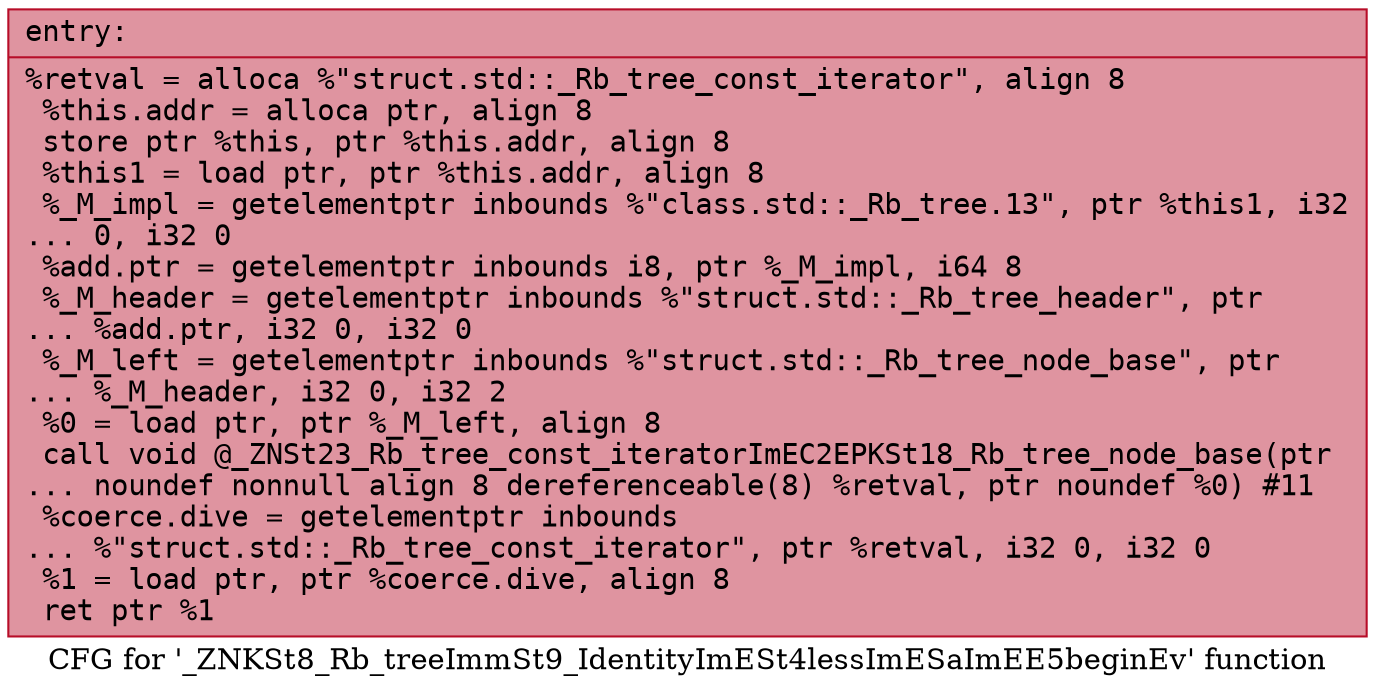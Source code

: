 digraph "CFG for '_ZNKSt8_Rb_treeImmSt9_IdentityImESt4lessImESaImEE5beginEv' function" {
	label="CFG for '_ZNKSt8_Rb_treeImmSt9_IdentityImESt4lessImESaImEE5beginEv' function";

	Node0x562da209a370 [shape=record,color="#b70d28ff", style=filled, fillcolor="#b70d2870" fontname="Courier",label="{entry:\l|  %retval = alloca %\"struct.std::_Rb_tree_const_iterator\", align 8\l  %this.addr = alloca ptr, align 8\l  store ptr %this, ptr %this.addr, align 8\l  %this1 = load ptr, ptr %this.addr, align 8\l  %_M_impl = getelementptr inbounds %\"class.std::_Rb_tree.13\", ptr %this1, i32\l... 0, i32 0\l  %add.ptr = getelementptr inbounds i8, ptr %_M_impl, i64 8\l  %_M_header = getelementptr inbounds %\"struct.std::_Rb_tree_header\", ptr\l... %add.ptr, i32 0, i32 0\l  %_M_left = getelementptr inbounds %\"struct.std::_Rb_tree_node_base\", ptr\l... %_M_header, i32 0, i32 2\l  %0 = load ptr, ptr %_M_left, align 8\l  call void @_ZNSt23_Rb_tree_const_iteratorImEC2EPKSt18_Rb_tree_node_base(ptr\l... noundef nonnull align 8 dereferenceable(8) %retval, ptr noundef %0) #11\l  %coerce.dive = getelementptr inbounds\l... %\"struct.std::_Rb_tree_const_iterator\", ptr %retval, i32 0, i32 0\l  %1 = load ptr, ptr %coerce.dive, align 8\l  ret ptr %1\l}"];
}
